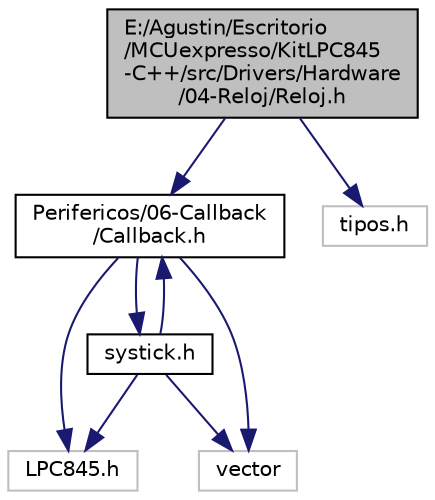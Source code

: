 digraph "E:/Agustin/Escritorio/MCUexpresso/KitLPC845-C++/src/Drivers/Hardware/04-Reloj/Reloj.h"
{
 // LATEX_PDF_SIZE
  edge [fontname="Helvetica",fontsize="10",labelfontname="Helvetica",labelfontsize="10"];
  node [fontname="Helvetica",fontsize="10",shape=record];
  Node1 [label="E:/Agustin/Escritorio\l/MCUexpresso/KitLPC845\l-C++/src/Drivers/Hardware\l/04-Reloj/Reloj.h",height=0.2,width=0.4,color="black", fillcolor="grey75", style="filled", fontcolor="black",tooltip="Objeto que guardará el tiempo desde que se creo."];
  Node1 -> Node2 [color="midnightblue",fontsize="10",style="solid"];
  Node2 [label="Perifericos/06-Callback\l/Callback.h",height=0.2,width=0.4,color="black", fillcolor="white", style="filled",URL="$_callback_8h.html",tooltip="Clase virtual pura. Esta clase debe ser heredada por las clases que se tienen que enganchar del Systi..."];
  Node2 -> Node3 [color="midnightblue",fontsize="10",style="solid"];
  Node3 [label="LPC845.h",height=0.2,width=0.4,color="grey75", fillcolor="white", style="filled",tooltip=" "];
  Node2 -> Node4 [color="midnightblue",fontsize="10",style="solid"];
  Node4 [label="vector",height=0.2,width=0.4,color="grey75", fillcolor="white", style="filled",tooltip=" "];
  Node2 -> Node5 [color="midnightblue",fontsize="10",style="solid"];
  Node5 [label="systick.h",height=0.2,width=0.4,color="black", fillcolor="white", style="filled",URL="$systick_8h.html",tooltip="Firmware del systick."];
  Node5 -> Node3 [color="midnightblue",fontsize="10",style="solid"];
  Node5 -> Node2 [color="midnightblue",fontsize="10",style="solid"];
  Node5 -> Node4 [color="midnightblue",fontsize="10",style="solid"];
  Node1 -> Node6 [color="midnightblue",fontsize="10",style="solid"];
  Node6 [label="tipos.h",height=0.2,width=0.4,color="grey75", fillcolor="white", style="filled",tooltip=" "];
}
